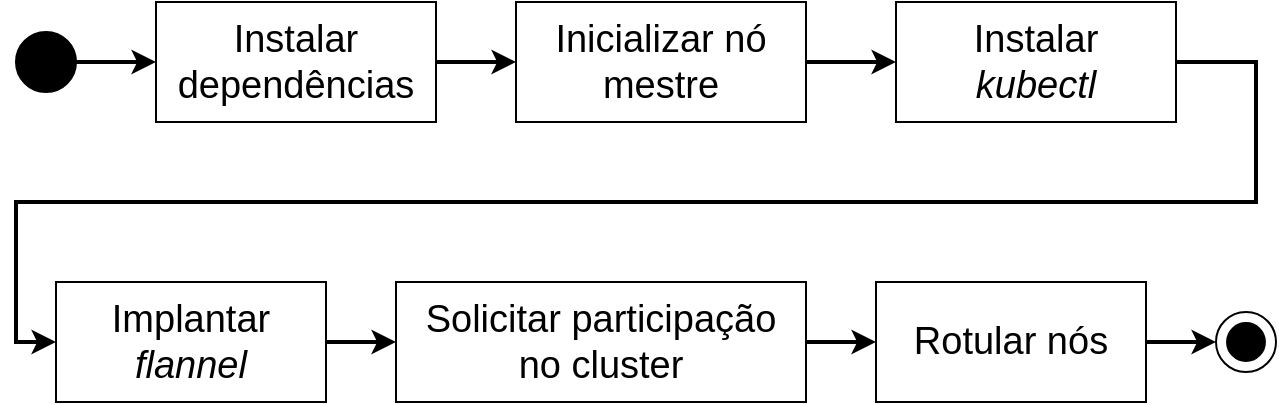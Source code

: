 <mxfile version="14.5.1" type="device"><diagram id="w-_znWhMuPQtgI2rvBHF" name="Page-1"><mxGraphModel dx="1422" dy="780" grid="1" gridSize="10" guides="1" tooltips="1" connect="1" arrows="1" fold="1" page="1" pageScale="1" pageWidth="850" pageHeight="1100" math="0" shadow="0"><root><mxCell id="0"/><mxCell id="1" parent="0"/><mxCell id="caLIB0Sc14GKjXhZfVvq-2" style="edgeStyle=orthogonalEdgeStyle;rounded=0;orthogonalLoop=1;jettySize=auto;html=1;entryX=0;entryY=0.5;entryDx=0;entryDy=0;fontFamily=Helvetica;fontSize=19;strokeWidth=2;" parent="1" source="Int5Qt2M1eceMuGHmKjV-1" target="Int5Qt2M1eceMuGHmKjV-2" edge="1"><mxGeometry relative="1" as="geometry"/></mxCell><mxCell id="Int5Qt2M1eceMuGHmKjV-1" value="Instalar&lt;br&gt;dependências" style="rounded=0;whiteSpace=wrap;html=1;fontSize=19;flipH=1;" parent="1" vertex="1"><mxGeometry x="170" y="70" width="140" height="60" as="geometry"/></mxCell><mxCell id="caLIB0Sc14GKjXhZfVvq-3" style="edgeStyle=orthogonalEdgeStyle;rounded=0;orthogonalLoop=1;jettySize=auto;html=1;strokeColor=#000000;strokeWidth=2;fontFamily=Helvetica;fontSize=19;" parent="1" source="Int5Qt2M1eceMuGHmKjV-2" target="Int5Qt2M1eceMuGHmKjV-3" edge="1"><mxGeometry relative="1" as="geometry"/></mxCell><mxCell id="Int5Qt2M1eceMuGHmKjV-2" value="Inicializar nó&lt;br&gt;mestre" style="rounded=0;whiteSpace=wrap;html=1;fontSize=19;flipH=1;" parent="1" vertex="1"><mxGeometry x="350" y="70" width="145" height="60" as="geometry"/></mxCell><mxCell id="caLIB0Sc14GKjXhZfVvq-4" style="edgeStyle=orthogonalEdgeStyle;rounded=0;orthogonalLoop=1;jettySize=auto;html=1;strokeColor=#000000;strokeWidth=2;fontFamily=Helvetica;fontSize=19;" parent="1" source="Int5Qt2M1eceMuGHmKjV-3" target="Int5Qt2M1eceMuGHmKjV-4" edge="1"><mxGeometry relative="1" as="geometry"><Array as="points"><mxPoint x="720" y="100"/><mxPoint x="720" y="170"/><mxPoint x="100" y="170"/><mxPoint x="100" y="240"/></Array></mxGeometry></mxCell><mxCell id="Int5Qt2M1eceMuGHmKjV-3" value="Instalar&lt;br&gt;&lt;i&gt;kubectl&lt;/i&gt;" style="rounded=0;whiteSpace=wrap;html=1;fontSize=19;flipH=1;" parent="1" vertex="1"><mxGeometry x="540" y="70" width="140" height="60" as="geometry"/></mxCell><mxCell id="BBbQSmcsASBWP-NE2agY-3" style="edgeStyle=orthogonalEdgeStyle;rounded=0;orthogonalLoop=1;jettySize=auto;html=1;entryX=0;entryY=0.5;entryDx=0;entryDy=0;strokeWidth=2;" edge="1" parent="1" source="Int5Qt2M1eceMuGHmKjV-4" target="BBbQSmcsASBWP-NE2agY-1"><mxGeometry relative="1" as="geometry"/></mxCell><mxCell id="Int5Qt2M1eceMuGHmKjV-4" value="Implantar&lt;br&gt;&lt;i&gt;flannel&lt;/i&gt;" style="rounded=0;whiteSpace=wrap;html=1;fontSize=19;flipH=1;" parent="1" vertex="1"><mxGeometry x="120" y="210" width="135" height="60" as="geometry"/></mxCell><mxCell id="caLIB0Sc14GKjXhZfVvq-6" style="edgeStyle=orthogonalEdgeStyle;rounded=0;orthogonalLoop=1;jettySize=auto;html=1;strokeColor=#000000;strokeWidth=2;fontFamily=Helvetica;fontSize=19;" parent="1" source="Int5Qt2M1eceMuGHmKjV-8" target="Int5Qt2M1eceMuGHmKjV-1" edge="1"><mxGeometry relative="1" as="geometry"/></mxCell><mxCell id="Int5Qt2M1eceMuGHmKjV-8" value="" style="ellipse;whiteSpace=wrap;html=1;aspect=fixed;fillColor=#000000;flipH=1;fontSize=19;" parent="1" vertex="1"><mxGeometry x="100" y="85" width="30" height="30" as="geometry"/></mxCell><mxCell id="Int5Qt2M1eceMuGHmKjV-14" value="" style="group;flipH=1;aspect=fixed;fontSize=19;" parent="1" vertex="1" connectable="0"><mxGeometry x="700" y="225" width="30" height="30" as="geometry"/></mxCell><mxCell id="Int5Qt2M1eceMuGHmKjV-9" value="" style="ellipse;whiteSpace=wrap;html=1;aspect=fixed;fillColor=#000000;fontSize=19;" parent="Int5Qt2M1eceMuGHmKjV-14" vertex="1"><mxGeometry x="5.526" y="5.526" width="18.947" height="18.947" as="geometry"/></mxCell><mxCell id="Int5Qt2M1eceMuGHmKjV-12" value="" style="ellipse;whiteSpace=wrap;html=1;aspect=fixed;fillColor=none;fontSize=19;" parent="Int5Qt2M1eceMuGHmKjV-14" vertex="1"><mxGeometry width="30" height="30" as="geometry"/></mxCell><mxCell id="BBbQSmcsASBWP-NE2agY-4" style="edgeStyle=orthogonalEdgeStyle;rounded=0;orthogonalLoop=1;jettySize=auto;html=1;entryX=0;entryY=0.5;entryDx=0;entryDy=0;strokeWidth=2;" edge="1" parent="1" source="BBbQSmcsASBWP-NE2agY-1" target="BBbQSmcsASBWP-NE2agY-2"><mxGeometry relative="1" as="geometry"/></mxCell><mxCell id="BBbQSmcsASBWP-NE2agY-1" value="Solicitar participação&lt;br&gt;no cluster" style="rounded=0;whiteSpace=wrap;html=1;fontSize=19;flipH=1;" vertex="1" parent="1"><mxGeometry x="290" y="210" width="205" height="60" as="geometry"/></mxCell><mxCell id="BBbQSmcsASBWP-NE2agY-5" style="edgeStyle=orthogonalEdgeStyle;rounded=0;orthogonalLoop=1;jettySize=auto;html=1;strokeWidth=2;" edge="1" parent="1" source="BBbQSmcsASBWP-NE2agY-2" target="Int5Qt2M1eceMuGHmKjV-12"><mxGeometry relative="1" as="geometry"/></mxCell><mxCell id="BBbQSmcsASBWP-NE2agY-2" value="Rotular nós" style="rounded=0;whiteSpace=wrap;html=1;fontSize=19;flipH=1;" vertex="1" parent="1"><mxGeometry x="530" y="210" width="135" height="60" as="geometry"/></mxCell></root></mxGraphModel></diagram></mxfile>